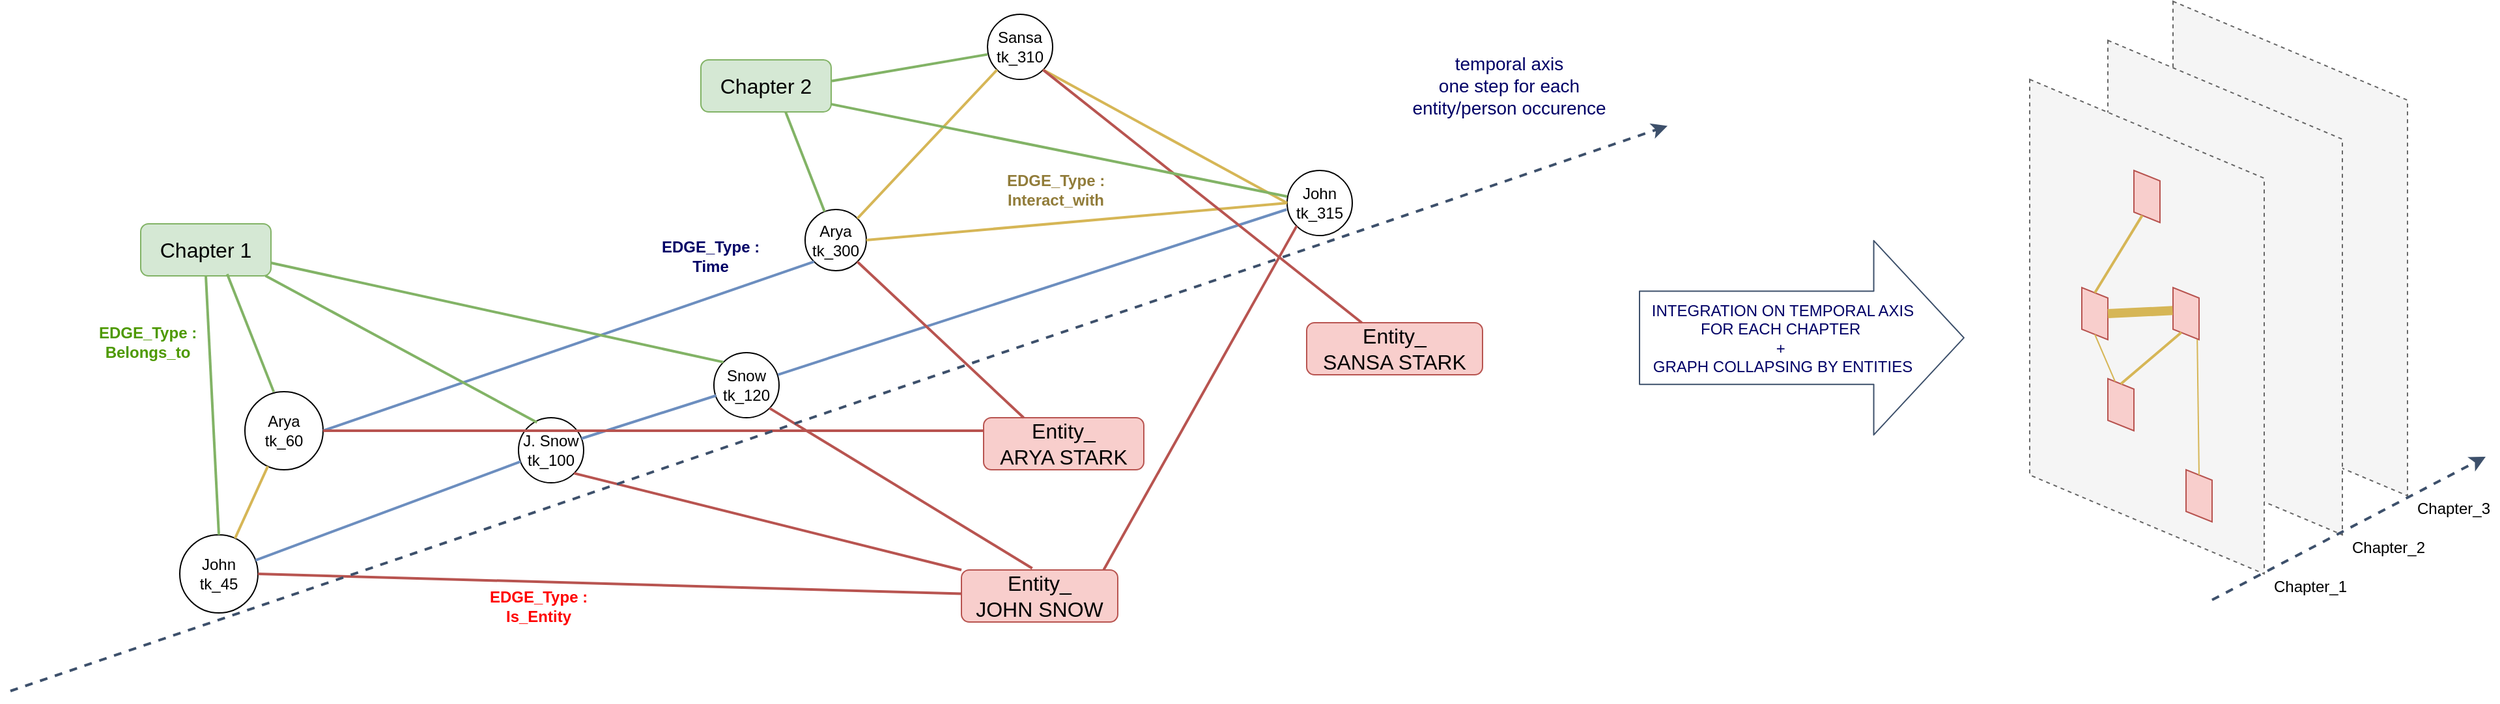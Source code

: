 <mxfile version="12.7.7" type="device"><diagram name="Page-1" id="b33cb84f-bf7a-9ccf-f142-242d16432e5d"><mxGraphModel dx="2365" dy="1323" grid="1" gridSize="10" guides="1" tooltips="1" connect="1" arrows="1" fold="1" page="1" pageScale="1.5" pageWidth="1169" pageHeight="826" background="#ffffff" math="0" shadow="0"><root><mxCell id="0" style=";html=1;"/><mxCell id="1" style=";html=1;" parent="0"/><mxCell id="Dj8tu6ywy8-GpXYuEEK2-50" value="J. Snow&lt;br&gt;tk_100" style="ellipse;whiteSpace=wrap;html=1;aspect=fixed;" vertex="1" parent="1"><mxGeometry x="700" y="710" width="50" height="50" as="geometry"/></mxCell><mxCell id="Dj8tu6ywy8-GpXYuEEK2-66" value="&lt;font color=&quot;#000066&quot; style=&quot;font-size: 14px&quot;&gt;temporal axis&lt;br&gt;one step for each &lt;br&gt;entity/person occurence&lt;br&gt;&lt;/font&gt;" style="text;html=1;align=center;verticalAlign=middle;resizable=0;points=[];autosize=1;" vertex="1" parent="1"><mxGeometry x="1380" y="430" width="160" height="50" as="geometry"/></mxCell><mxCell id="Dj8tu6ywy8-GpXYuEEK2-67" value="John&lt;br&gt;tk_45" style="ellipse;whiteSpace=wrap;html=1;aspect=fixed;" vertex="1" parent="1"><mxGeometry x="440" y="800" width="60" height="60" as="geometry"/></mxCell><mxCell id="Dj8tu6ywy8-GpXYuEEK2-72" value="Arya&lt;br&gt;tk_60" style="ellipse;whiteSpace=wrap;html=1;aspect=fixed;" vertex="1" parent="1"><mxGeometry x="490" y="690" width="60" height="60" as="geometry"/></mxCell><mxCell id="Dj8tu6ywy8-GpXYuEEK2-75" value="" style="endArrow=none;html=1;strokeWidth=2;fillColor=#fff2cc;strokeColor=#d6b656;" edge="1" parent="1" source="Dj8tu6ywy8-GpXYuEEK2-72" target="Dj8tu6ywy8-GpXYuEEK2-67"><mxGeometry width="50" height="50" relative="1" as="geometry"><mxPoint x="530" y="721" as="sourcePoint"/><mxPoint x="641.415" y="671.359" as="targetPoint"/></mxGeometry></mxCell><mxCell id="Dj8tu6ywy8-GpXYuEEK2-79" value="" style="endArrow=none;html=1;strokeWidth=2;fillColor=#dae8fc;strokeColor=#6c8ebf;" edge="1" parent="1" source="Dj8tu6ywy8-GpXYuEEK2-67" target="Dj8tu6ywy8-GpXYuEEK2-50"><mxGeometry width="50" height="50" relative="1" as="geometry"><mxPoint x="550" y="750" as="sourcePoint"/><mxPoint x="600" y="700" as="targetPoint"/></mxGeometry></mxCell><mxCell id="Dj8tu6ywy8-GpXYuEEK2-81" value="Snow&lt;br&gt;tk_120" style="ellipse;whiteSpace=wrap;html=1;aspect=fixed;" vertex="1" parent="1"><mxGeometry x="850" y="660" width="50" height="50" as="geometry"/></mxCell><mxCell id="Dj8tu6ywy8-GpXYuEEK2-82" value="" style="endArrow=none;html=1;strokeWidth=2;fillColor=#dae8fc;strokeColor=#6c8ebf;entryX=0.033;entryY=0.66;entryDx=0;entryDy=0;entryPerimeter=0;exitX=0.967;exitY=0.32;exitDx=0;exitDy=0;exitPerimeter=0;" edge="1" parent="1" source="Dj8tu6ywy8-GpXYuEEK2-50" target="Dj8tu6ywy8-GpXYuEEK2-81"><mxGeometry width="50" height="50" relative="1" as="geometry"><mxPoint x="760" y="720" as="sourcePoint"/><mxPoint x="871" y="685" as="targetPoint"/></mxGeometry></mxCell><mxCell id="Dj8tu6ywy8-GpXYuEEK2-85" value="&lt;span style=&quot;white-space: normal&quot;&gt;Arya&lt;br&gt;&lt;/span&gt;tk_300" style="ellipse;whiteSpace=wrap;html=1;aspect=fixed;" vertex="1" parent="1"><mxGeometry x="920" y="550" width="47" height="47" as="geometry"/></mxCell><mxCell id="Dj8tu6ywy8-GpXYuEEK2-86" value="" style="endArrow=none;html=1;strokeWidth=2;exitX=1;exitY=0.5;exitDx=0;exitDy=0;entryX=0;entryY=1;entryDx=0;entryDy=0;fillColor=#dae8fc;strokeColor=#6c8ebf;" edge="1" parent="1" source="Dj8tu6ywy8-GpXYuEEK2-72" target="Dj8tu6ywy8-GpXYuEEK2-85"><mxGeometry width="50" height="50" relative="1" as="geometry"><mxPoint x="710" y="590" as="sourcePoint"/><mxPoint x="760" y="540" as="targetPoint"/></mxGeometry></mxCell><mxCell id="Dj8tu6ywy8-GpXYuEEK2-88" value="Sansa&lt;br&gt;tk_310" style="ellipse;whiteSpace=wrap;html=1;aspect=fixed;" vertex="1" parent="1"><mxGeometry x="1060" y="400" width="50" height="50" as="geometry"/></mxCell><mxCell id="Dj8tu6ywy8-GpXYuEEK2-89" value="" style="endArrow=none;html=1;strokeWidth=2;exitX=1;exitY=0;exitDx=0;exitDy=0;entryX=0;entryY=1;entryDx=0;entryDy=0;fillColor=#fff2cc;strokeColor=#d6b656;" edge="1" parent="1" source="Dj8tu6ywy8-GpXYuEEK2-85" target="Dj8tu6ywy8-GpXYuEEK2-88"><mxGeometry width="50" height="50" relative="1" as="geometry"><mxPoint x="1000" y="490" as="sourcePoint"/><mxPoint x="1050" y="440" as="targetPoint"/></mxGeometry></mxCell><mxCell id="Dj8tu6ywy8-GpXYuEEK2-91" value="John&lt;br&gt;tk_315" style="ellipse;whiteSpace=wrap;html=1;aspect=fixed;" vertex="1" parent="1"><mxGeometry x="1290" y="520" width="50" height="50" as="geometry"/></mxCell><mxCell id="Dj8tu6ywy8-GpXYuEEK2-92" value="" style="endArrow=none;html=1;strokeWidth=2;exitX=0;exitY=0.5;exitDx=0;exitDy=0;entryX=1;entryY=1;entryDx=0;entryDy=0;fillColor=#fff2cc;strokeColor=#d6b656;" edge="1" parent="1" source="Dj8tu6ywy8-GpXYuEEK2-91" target="Dj8tu6ywy8-GpXYuEEK2-88"><mxGeometry width="50" height="50" relative="1" as="geometry"><mxPoint x="850" y="450" as="sourcePoint"/><mxPoint x="900" y="400" as="targetPoint"/></mxGeometry></mxCell><mxCell id="Dj8tu6ywy8-GpXYuEEK2-93" value="" style="endArrow=none;html=1;strokeWidth=2;fillColor=#dae8fc;strokeColor=#6c8ebf;exitX=0.984;exitY=0.338;exitDx=0;exitDy=0;exitPerimeter=0;entryX=-0.008;entryY=0.6;entryDx=0;entryDy=0;entryPerimeter=0;" edge="1" parent="1" source="Dj8tu6ywy8-GpXYuEEK2-81" target="Dj8tu6ywy8-GpXYuEEK2-91"><mxGeometry width="50" height="50" relative="1" as="geometry"><mxPoint x="896" y="670" as="sourcePoint"/><mxPoint x="1294" y="540" as="targetPoint"/></mxGeometry></mxCell><mxCell id="Dj8tu6ywy8-GpXYuEEK2-94" value="" style="endArrow=none;html=1;strokeWidth=2;entryX=1;entryY=0.5;entryDx=0;entryDy=0;exitX=0;exitY=0.5;exitDx=0;exitDy=0;fillColor=#fff2cc;strokeColor=#d6b656;" edge="1" parent="1" source="Dj8tu6ywy8-GpXYuEEK2-91" target="Dj8tu6ywy8-GpXYuEEK2-85"><mxGeometry width="50" height="50" relative="1" as="geometry"><mxPoint x="720" y="710" as="sourcePoint"/><mxPoint x="770" y="660" as="targetPoint"/></mxGeometry></mxCell><mxCell id="Dj8tu6ywy8-GpXYuEEK2-95" value="" style="endArrow=none;html=1;strokeWidth=2;exitX=1;exitY=0.5;exitDx=0;exitDy=0;fillColor=#f8cecc;strokeColor=#b85450;" edge="1" parent="1" source="Dj8tu6ywy8-GpXYuEEK2-67" target="Dj8tu6ywy8-GpXYuEEK2-96"><mxGeometry width="50" height="50" relative="1" as="geometry"><mxPoint x="560" y="580" as="sourcePoint"/><mxPoint x="830" y="930" as="targetPoint"/></mxGeometry></mxCell><mxCell id="Dj8tu6ywy8-GpXYuEEK2-96" value="&lt;font style=&quot;font-size: 16px&quot;&gt;Entity_ &lt;br&gt;JOHN SNOW&lt;/font&gt;" style="rounded=1;whiteSpace=wrap;html=1;fillColor=#f8cecc;strokeColor=#b85450;" vertex="1" parent="1"><mxGeometry x="1040" y="827" width="120" height="40" as="geometry"/></mxCell><mxCell id="Dj8tu6ywy8-GpXYuEEK2-98" value="" style="endArrow=none;html=1;strokeWidth=2;exitX=0;exitY=0;exitDx=0;exitDy=0;entryX=1;entryY=1;entryDx=0;entryDy=0;fillColor=#f8cecc;strokeColor=#b85450;" edge="1" parent="1" source="Dj8tu6ywy8-GpXYuEEK2-96" target="Dj8tu6ywy8-GpXYuEEK2-50"><mxGeometry width="50" height="50" relative="1" as="geometry"><mxPoint x="600" y="740" as="sourcePoint"/><mxPoint x="650" y="690" as="targetPoint"/></mxGeometry></mxCell><mxCell id="Dj8tu6ywy8-GpXYuEEK2-99" value="" style="endArrow=none;html=1;strokeWidth=2;exitX=0.453;exitY=-0.032;exitDx=0;exitDy=0;entryX=1;entryY=1;entryDx=0;entryDy=0;fillColor=#f8cecc;strokeColor=#b85450;exitPerimeter=0;" edge="1" parent="1" source="Dj8tu6ywy8-GpXYuEEK2-96" target="Dj8tu6ywy8-GpXYuEEK2-81"><mxGeometry width="50" height="50" relative="1" as="geometry"><mxPoint x="810" y="900" as="sourcePoint"/><mxPoint x="755" y="750" as="targetPoint"/></mxGeometry></mxCell><mxCell id="Dj8tu6ywy8-GpXYuEEK2-100" value="" style="endArrow=none;html=1;strokeWidth=2;exitX=0.91;exitY=-0.004;exitDx=0;exitDy=0;entryX=0;entryY=1;entryDx=0;entryDy=0;fillColor=#f8cecc;strokeColor=#b85450;exitPerimeter=0;" edge="1" parent="1" source="Dj8tu6ywy8-GpXYuEEK2-96" target="Dj8tu6ywy8-GpXYuEEK2-91"><mxGeometry width="50" height="50" relative="1" as="geometry"><mxPoint x="835" y="900" as="sourcePoint"/><mxPoint x="895" y="700" as="targetPoint"/></mxGeometry></mxCell><mxCell id="Dj8tu6ywy8-GpXYuEEK2-104" value="&lt;font style=&quot;font-size: 16px&quot;&gt;Entity_&lt;br&gt;ARYA STARK&lt;br&gt;&lt;/font&gt;" style="rounded=1;whiteSpace=wrap;html=1;fillColor=#f8cecc;strokeColor=#b85450;" vertex="1" parent="1"><mxGeometry x="1057" y="710" width="123" height="40" as="geometry"/></mxCell><mxCell id="Dj8tu6ywy8-GpXYuEEK2-105" value="" style="endArrow=none;html=1;strokeWidth=2;exitX=1;exitY=0.5;exitDx=0;exitDy=0;fillColor=#f8cecc;strokeColor=#b85450;entryX=0;entryY=0.25;entryDx=0;entryDy=0;" edge="1" parent="1" source="Dj8tu6ywy8-GpXYuEEK2-72" target="Dj8tu6ywy8-GpXYuEEK2-104"><mxGeometry width="50" height="50" relative="1" as="geometry"><mxPoint x="490" y="825" as="sourcePoint"/><mxPoint x="1050" y="854.377" as="targetPoint"/></mxGeometry></mxCell><mxCell id="Dj8tu6ywy8-GpXYuEEK2-106" value="" style="endArrow=none;html=1;strokeWidth=2;exitX=1;exitY=1;exitDx=0;exitDy=0;fillColor=#f8cecc;strokeColor=#b85450;entryX=0.25;entryY=0;entryDx=0;entryDy=0;" edge="1" parent="1" source="Dj8tu6ywy8-GpXYuEEK2-85" target="Dj8tu6ywy8-GpXYuEEK2-104"><mxGeometry width="50" height="50" relative="1" as="geometry"><mxPoint x="560" y="715" as="sourcePoint"/><mxPoint x="1206" y="780" as="targetPoint"/></mxGeometry></mxCell><mxCell id="Dj8tu6ywy8-GpXYuEEK2-107" value="&lt;font style=&quot;font-size: 16px&quot;&gt;Entity_&lt;br&gt;SANSA STARK&lt;br&gt;&lt;/font&gt;" style="rounded=1;whiteSpace=wrap;html=1;fillColor=#f8cecc;strokeColor=#b85450;" vertex="1" parent="1"><mxGeometry x="1305" y="637" width="135" height="40" as="geometry"/></mxCell><mxCell id="Dj8tu6ywy8-GpXYuEEK2-108" value="" style="endArrow=none;html=1;strokeWidth=2;entryX=1;entryY=1;entryDx=0;entryDy=0;fillColor=#f8cecc;strokeColor=#b85450;" edge="1" parent="1" source="Dj8tu6ywy8-GpXYuEEK2-107" target="Dj8tu6ywy8-GpXYuEEK2-88"><mxGeometry width="50" height="50" relative="1" as="geometry"><mxPoint x="1141" y="836.84" as="sourcePoint"/><mxPoint x="1304.393" y="555.607" as="targetPoint"/></mxGeometry></mxCell><mxCell id="Dj8tu6ywy8-GpXYuEEK2-109" value="&lt;font style=&quot;font-size: 16px&quot;&gt;Chapter 1&lt;/font&gt;" style="rounded=1;whiteSpace=wrap;html=1;fillColor=#d5e8d4;strokeColor=#82b366;" vertex="1" parent="1"><mxGeometry x="410" y="561" width="100" height="40" as="geometry"/></mxCell><mxCell id="Dj8tu6ywy8-GpXYuEEK2-111" value="&lt;font style=&quot;font-size: 16px&quot;&gt;Chapter 2&lt;/font&gt;" style="rounded=1;whiteSpace=wrap;html=1;fillColor=#d5e8d4;strokeColor=#82b366;" vertex="1" parent="1"><mxGeometry x="840" y="435" width="100" height="40" as="geometry"/></mxCell><mxCell id="Dj8tu6ywy8-GpXYuEEK2-115" value="" style="endArrow=classic;html=1;strokeWidth=2;dashed=1;fillColor=#dae8fc;strokeColor=#3D506B;" edge="1" parent="1"><mxGeometry width="50" height="50" relative="1" as="geometry"><mxPoint x="310" y="920" as="sourcePoint"/><mxPoint x="1582" y="485.75" as="targetPoint"/></mxGeometry></mxCell><mxCell id="Dj8tu6ywy8-GpXYuEEK2-116" value="" style="endArrow=none;html=1;strokeColor=#82b366;strokeWidth=2;fillColor=#d5e8d4;entryX=0.5;entryY=1;entryDx=0;entryDy=0;exitX=0.5;exitY=0;exitDx=0;exitDy=0;" edge="1" parent="1" source="Dj8tu6ywy8-GpXYuEEK2-67" target="Dj8tu6ywy8-GpXYuEEK2-109"><mxGeometry width="50" height="50" relative="1" as="geometry"><mxPoint x="740" y="490" as="sourcePoint"/><mxPoint x="790" y="440" as="targetPoint"/></mxGeometry></mxCell><mxCell id="Dj8tu6ywy8-GpXYuEEK2-117" value="" style="endArrow=none;html=1;strokeColor=#82b366;strokeWidth=2;fillColor=#d5e8d4;exitX=0.369;exitY=0.003;exitDx=0;exitDy=0;entryX=0.664;entryY=0.965;entryDx=0;entryDy=0;entryPerimeter=0;exitPerimeter=0;" edge="1" parent="1" source="Dj8tu6ywy8-GpXYuEEK2-72" target="Dj8tu6ywy8-GpXYuEEK2-109"><mxGeometry width="50" height="50" relative="1" as="geometry"><mxPoint x="475.0" y="810.0" as="sourcePoint"/><mxPoint x="470" y="455" as="targetPoint"/></mxGeometry></mxCell><mxCell id="Dj8tu6ywy8-GpXYuEEK2-118" value="" style="endArrow=none;html=1;strokeColor=#82b366;strokeWidth=2;fillColor=#d5e8d4;exitX=0.284;exitY=0.072;exitDx=0;exitDy=0;entryX=0.957;entryY=0.997;entryDx=0;entryDy=0;entryPerimeter=0;exitPerimeter=0;" edge="1" parent="1" source="Dj8tu6ywy8-GpXYuEEK2-50" target="Dj8tu6ywy8-GpXYuEEK2-109"><mxGeometry width="50" height="50" relative="1" as="geometry"><mxPoint x="545" y="700" as="sourcePoint"/><mxPoint x="460" y="450" as="targetPoint"/></mxGeometry></mxCell><mxCell id="Dj8tu6ywy8-GpXYuEEK2-119" value="" style="endArrow=none;html=1;strokeColor=#82b366;strokeWidth=2;fillColor=#d5e8d4;exitX=0;exitY=0;exitDx=0;exitDy=0;entryX=1;entryY=0.75;entryDx=0;entryDy=0;" edge="1" parent="1" source="Dj8tu6ywy8-GpXYuEEK2-81" target="Dj8tu6ywy8-GpXYuEEK2-109"><mxGeometry width="50" height="50" relative="1" as="geometry"><mxPoint x="755" y="720.0" as="sourcePoint"/><mxPoint x="495" y="465" as="targetPoint"/></mxGeometry></mxCell><mxCell id="Dj8tu6ywy8-GpXYuEEK2-120" value="" style="endArrow=none;html=1;strokeColor=#82b366;strokeWidth=2;fillColor=#d5e8d4;entryX=0.65;entryY=1;entryDx=0;entryDy=0;entryPerimeter=0;" edge="1" parent="1" source="Dj8tu6ywy8-GpXYuEEK2-85" target="Dj8tu6ywy8-GpXYuEEK2-111"><mxGeometry width="50" height="50" relative="1" as="geometry"><mxPoint x="910" y="560" as="sourcePoint"/><mxPoint x="940" y="370" as="targetPoint"/></mxGeometry></mxCell><mxCell id="Dj8tu6ywy8-GpXYuEEK2-121" value="" style="endArrow=none;html=1;strokeColor=#82b366;strokeWidth=2;fillColor=#d5e8d4;exitX=0;exitY=0.616;exitDx=0;exitDy=0;entryX=1.005;entryY=0.407;entryDx=0;entryDy=0;entryPerimeter=0;exitPerimeter=0;" edge="1" parent="1" source="Dj8tu6ywy8-GpXYuEEK2-88" target="Dj8tu6ywy8-GpXYuEEK2-111"><mxGeometry width="50" height="50" relative="1" as="geometry"><mxPoint x="961.079" y="560.028" as="sourcePoint"/><mxPoint x="950" y="380" as="targetPoint"/></mxGeometry></mxCell><mxCell id="Dj8tu6ywy8-GpXYuEEK2-122" value="" style="endArrow=none;html=1;strokeColor=#82b366;strokeWidth=2;fillColor=#d5e8d4;exitX=0;exitY=0.4;exitDx=0;exitDy=0;entryX=0.995;entryY=0.848;entryDx=0;entryDy=0;entryPerimeter=0;exitPerimeter=0;" edge="1" parent="1" source="Dj8tu6ywy8-GpXYuEEK2-91" target="Dj8tu6ywy8-GpXYuEEK2-111"><mxGeometry width="50" height="50" relative="1" as="geometry"><mxPoint x="1299.393" y="520.693" as="sourcePoint"/><mxPoint x="1196" y="483.3" as="targetPoint"/></mxGeometry></mxCell><mxCell id="Dj8tu6ywy8-GpXYuEEK2-127" value="&lt;b&gt;&lt;font color=&quot;#4d9900&quot;&gt;EDGE_Type : &lt;br&gt;Belongs_to&lt;/font&gt;&lt;/b&gt;" style="text;html=1;align=center;verticalAlign=middle;resizable=0;points=[];autosize=1;" vertex="1" parent="1"><mxGeometry x="370" y="637" width="90" height="30" as="geometry"/></mxCell><mxCell id="Dj8tu6ywy8-GpXYuEEK2-129" value="&lt;b&gt;&lt;font color=&quot;#ff0000&quot;&gt;EDGE_Type : &lt;br&gt;Is_Entity&lt;/font&gt;&lt;/b&gt;" style="text;html=1;align=center;verticalAlign=middle;resizable=0;points=[];autosize=1;" vertex="1" parent="1"><mxGeometry x="670" y="840" width="90" height="30" as="geometry"/></mxCell><mxCell id="Dj8tu6ywy8-GpXYuEEK2-130" value="&lt;b&gt;&lt;font color=&quot;#917c3a&quot;&gt;EDGE_Type : &lt;br&gt;Interact_with&lt;/font&gt;&lt;/b&gt;" style="text;html=1;align=center;verticalAlign=middle;resizable=0;points=[];autosize=1;" vertex="1" parent="1"><mxGeometry x="1067" y="520" width="90" height="30" as="geometry"/></mxCell><mxCell id="Dj8tu6ywy8-GpXYuEEK2-131" value="&lt;b&gt;&lt;font color=&quot;#000066&quot;&gt;EDGE_Type : &lt;br&gt;Time&lt;/font&gt;&lt;/b&gt;" style="text;html=1;align=center;verticalAlign=middle;resizable=0;points=[];autosize=1;" vertex="1" parent="1"><mxGeometry x="802" y="571" width="90" height="30" as="geometry"/></mxCell><mxCell id="Dj8tu6ywy8-GpXYuEEK2-171" value="" style="shape=parallelogram;perimeter=parallelogramPerimeter;whiteSpace=wrap;html=1;dashed=1;strokeColor=#666666;direction=south;fillColor=#f5f5f5;fontColor=#333333;" vertex="1" parent="1"><mxGeometry x="1970" y="390" width="180" height="380" as="geometry"/></mxCell><mxCell id="Dj8tu6ywy8-GpXYuEEK2-172" value="" style="shape=parallelogram;perimeter=parallelogramPerimeter;whiteSpace=wrap;html=1;dashed=1;strokeColor=#666666;direction=south;fillColor=#f5f5f5;fontColor=#333333;" vertex="1" parent="1"><mxGeometry x="1920" y="420" width="180" height="380" as="geometry"/></mxCell><mxCell id="Dj8tu6ywy8-GpXYuEEK2-173" value="" style="shape=parallelogram;perimeter=parallelogramPerimeter;whiteSpace=wrap;html=1;strokeColor=#b85450;direction=north;fillColor=#f8cecc;" vertex="1" parent="1"><mxGeometry x="1970" y="500" width="20" height="40" as="geometry"/></mxCell><mxCell id="Dj8tu6ywy8-GpXYuEEK2-174" value="" style="shape=parallelogram;perimeter=parallelogramPerimeter;whiteSpace=wrap;html=1;strokeColor=#b85450;direction=north;fillColor=#f8cecc;" vertex="1" parent="1"><mxGeometry x="2000" y="590" width="20" height="40" as="geometry"/></mxCell><mxCell id="Dj8tu6ywy8-GpXYuEEK2-175" value="" style="shape=parallelogram;perimeter=parallelogramPerimeter;whiteSpace=wrap;html=1;strokeColor=#b85450;direction=north;fillColor=#f8cecc;" vertex="1" parent="1"><mxGeometry x="1930" y="590" width="20" height="40" as="geometry"/></mxCell><mxCell id="Dj8tu6ywy8-GpXYuEEK2-176" value="" style="shape=parallelogram;perimeter=parallelogramPerimeter;whiteSpace=wrap;html=1;strokeColor=#b85450;direction=north;fillColor=#f8cecc;" vertex="1" parent="1"><mxGeometry x="2010" y="730" width="20" height="40" as="geometry"/></mxCell><mxCell id="Dj8tu6ywy8-GpXYuEEK2-177" value="" style="shape=parallelogram;perimeter=parallelogramPerimeter;whiteSpace=wrap;html=1;strokeColor=#b85450;direction=north;fillColor=#f8cecc;" vertex="1" parent="1"><mxGeometry x="1950" y="660" width="20" height="40" as="geometry"/></mxCell><mxCell id="Dj8tu6ywy8-GpXYuEEK2-178" value="" style="endArrow=none;html=1;strokeColor=#d6b656;strokeWidth=2;entryX=0;entryY=0.25;entryDx=0;entryDy=0;exitX=1;exitY=0.5;exitDx=0;exitDy=0;fillColor=#fff2cc;" edge="1" parent="1" source="Dj8tu6ywy8-GpXYuEEK2-175" target="Dj8tu6ywy8-GpXYuEEK2-173"><mxGeometry width="50" height="50" relative="1" as="geometry"><mxPoint x="1930" y="590" as="sourcePoint"/><mxPoint x="1980" y="540" as="targetPoint"/></mxGeometry></mxCell><mxCell id="Dj8tu6ywy8-GpXYuEEK2-179" value="" style="endArrow=none;html=1;strokeColor=#d6b656;strokeWidth=7;exitX=0.5;exitY=1;exitDx=0;exitDy=0;entryX=0.558;entryY=-0.012;entryDx=0;entryDy=0;entryPerimeter=0;fillColor=#fff2cc;curved=1;" edge="1" parent="1" source="Dj8tu6ywy8-GpXYuEEK2-175" target="Dj8tu6ywy8-GpXYuEEK2-174"><mxGeometry width="50" height="50" relative="1" as="geometry"><mxPoint x="2000" y="610" as="sourcePoint"/><mxPoint x="2050" y="560" as="targetPoint"/></mxGeometry></mxCell><mxCell id="Dj8tu6ywy8-GpXYuEEK2-180" value="" style="endArrow=none;html=1;strokeColor=#d6b656;strokeWidth=2;entryX=0;entryY=0.25;entryDx=0;entryDy=0;fillColor=#fff2cc;exitX=1;exitY=0.5;exitDx=0;exitDy=0;" edge="1" parent="1" source="Dj8tu6ywy8-GpXYuEEK2-177" target="Dj8tu6ywy8-GpXYuEEK2-174"><mxGeometry width="50" height="50" relative="1" as="geometry"><mxPoint x="1960" y="670" as="sourcePoint"/><mxPoint x="2010" y="620" as="targetPoint"/></mxGeometry></mxCell><mxCell id="Dj8tu6ywy8-GpXYuEEK2-181" value="" style="endArrow=none;html=1;strokeColor=#d6b656;strokeWidth=1;fillColor=#fff2cc;entryX=-0.001;entryY=0.93;entryDx=0;entryDy=0;entryPerimeter=0;exitX=1;exitY=0.5;exitDx=0;exitDy=0;" edge="1" parent="1" source="Dj8tu6ywy8-GpXYuEEK2-176" target="Dj8tu6ywy8-GpXYuEEK2-174"><mxGeometry width="50" height="50" relative="1" as="geometry"><mxPoint x="2000" y="690" as="sourcePoint"/><mxPoint x="2050" y="640" as="targetPoint"/></mxGeometry></mxCell><mxCell id="Dj8tu6ywy8-GpXYuEEK2-182" value="" style="endArrow=none;html=1;strokeColor=#d6b656;strokeWidth=1;entryX=0;entryY=0.5;entryDx=0;entryDy=0;exitX=1;exitY=0.25;exitDx=0;exitDy=0;fillColor=#fff2cc;" edge="1" parent="1" source="Dj8tu6ywy8-GpXYuEEK2-177" target="Dj8tu6ywy8-GpXYuEEK2-175"><mxGeometry width="50" height="50" relative="1" as="geometry"><mxPoint x="1970" y="700" as="sourcePoint"/><mxPoint x="2020" y="650" as="targetPoint"/></mxGeometry></mxCell><mxCell id="Dj8tu6ywy8-GpXYuEEK2-183" value="" style="shape=parallelogram;perimeter=parallelogramPerimeter;whiteSpace=wrap;html=1;dashed=1;strokeColor=#666666;direction=south;fillColor=#f5f5f5;fontColor=#333333;" vertex="1" parent="1"><mxGeometry x="1860" y="450" width="180" height="380" as="geometry"/></mxCell><mxCell id="Dj8tu6ywy8-GpXYuEEK2-184" value="" style="shape=parallelogram;perimeter=parallelogramPerimeter;whiteSpace=wrap;html=1;strokeColor=#b85450;direction=north;fillColor=#f8cecc;" vertex="1" parent="1"><mxGeometry x="1940" y="520" width="20" height="40" as="geometry"/></mxCell><mxCell id="Dj8tu6ywy8-GpXYuEEK2-185" value="" style="shape=parallelogram;perimeter=parallelogramPerimeter;whiteSpace=wrap;html=1;strokeColor=#b85450;direction=north;fillColor=#f8cecc;" vertex="1" parent="1"><mxGeometry x="1970" y="610" width="20" height="40" as="geometry"/></mxCell><mxCell id="Dj8tu6ywy8-GpXYuEEK2-186" value="" style="shape=parallelogram;perimeter=parallelogramPerimeter;whiteSpace=wrap;html=1;strokeColor=#b85450;direction=north;fillColor=#f8cecc;" vertex="1" parent="1"><mxGeometry x="1900" y="610" width="20" height="40" as="geometry"/></mxCell><mxCell id="Dj8tu6ywy8-GpXYuEEK2-187" value="" style="shape=parallelogram;perimeter=parallelogramPerimeter;whiteSpace=wrap;html=1;strokeColor=#b85450;direction=north;fillColor=#f8cecc;" vertex="1" parent="1"><mxGeometry x="1980" y="750" width="20" height="40" as="geometry"/></mxCell><mxCell id="Dj8tu6ywy8-GpXYuEEK2-188" value="" style="shape=parallelogram;perimeter=parallelogramPerimeter;whiteSpace=wrap;html=1;strokeColor=#b85450;direction=north;fillColor=#f8cecc;" vertex="1" parent="1"><mxGeometry x="1920" y="680" width="20" height="40" as="geometry"/></mxCell><mxCell id="Dj8tu6ywy8-GpXYuEEK2-189" value="" style="endArrow=none;html=1;strokeColor=#d6b656;strokeWidth=2;entryX=0;entryY=0.25;entryDx=0;entryDy=0;exitX=1;exitY=0.5;exitDx=0;exitDy=0;fillColor=#fff2cc;" edge="1" parent="1" source="Dj8tu6ywy8-GpXYuEEK2-186" target="Dj8tu6ywy8-GpXYuEEK2-184"><mxGeometry width="50" height="50" relative="1" as="geometry"><mxPoint x="1900" y="610" as="sourcePoint"/><mxPoint x="1950" y="560" as="targetPoint"/></mxGeometry></mxCell><mxCell id="Dj8tu6ywy8-GpXYuEEK2-190" value="" style="endArrow=none;html=1;strokeColor=#d6b656;strokeWidth=7;exitX=0.5;exitY=1;exitDx=0;exitDy=0;entryX=0.558;entryY=-0.012;entryDx=0;entryDy=0;entryPerimeter=0;fillColor=#fff2cc;curved=1;" edge="1" parent="1" source="Dj8tu6ywy8-GpXYuEEK2-186" target="Dj8tu6ywy8-GpXYuEEK2-185"><mxGeometry width="50" height="50" relative="1" as="geometry"><mxPoint x="1970" y="630" as="sourcePoint"/><mxPoint x="2020" y="580" as="targetPoint"/></mxGeometry></mxCell><mxCell id="Dj8tu6ywy8-GpXYuEEK2-191" value="" style="endArrow=none;html=1;strokeColor=#d6b656;strokeWidth=2;entryX=0;entryY=0.25;entryDx=0;entryDy=0;fillColor=#fff2cc;exitX=1;exitY=0.5;exitDx=0;exitDy=0;" edge="1" parent="1" source="Dj8tu6ywy8-GpXYuEEK2-188" target="Dj8tu6ywy8-GpXYuEEK2-185"><mxGeometry width="50" height="50" relative="1" as="geometry"><mxPoint x="1930" y="690" as="sourcePoint"/><mxPoint x="1980" y="640" as="targetPoint"/></mxGeometry></mxCell><mxCell id="Dj8tu6ywy8-GpXYuEEK2-192" value="" style="endArrow=none;html=1;strokeColor=#d6b656;strokeWidth=1;fillColor=#fff2cc;entryX=-0.001;entryY=0.93;entryDx=0;entryDy=0;entryPerimeter=0;exitX=1;exitY=0.5;exitDx=0;exitDy=0;" edge="1" parent="1" source="Dj8tu6ywy8-GpXYuEEK2-187" target="Dj8tu6ywy8-GpXYuEEK2-185"><mxGeometry width="50" height="50" relative="1" as="geometry"><mxPoint x="1970" y="710" as="sourcePoint"/><mxPoint x="2020" y="660" as="targetPoint"/></mxGeometry></mxCell><mxCell id="Dj8tu6ywy8-GpXYuEEK2-193" value="" style="endArrow=none;html=1;strokeColor=#d6b656;strokeWidth=1;entryX=0;entryY=0.5;entryDx=0;entryDy=0;exitX=1;exitY=0.25;exitDx=0;exitDy=0;fillColor=#fff2cc;" edge="1" parent="1" source="Dj8tu6ywy8-GpXYuEEK2-188" target="Dj8tu6ywy8-GpXYuEEK2-186"><mxGeometry width="50" height="50" relative="1" as="geometry"><mxPoint x="1940" y="720" as="sourcePoint"/><mxPoint x="1990" y="670" as="targetPoint"/></mxGeometry></mxCell><mxCell id="Dj8tu6ywy8-GpXYuEEK2-194" value="" style="endArrow=classic;html=1;strokeWidth=2;dashed=1;fillColor=#dae8fc;strokeColor=#3D506B;" edge="1" parent="1"><mxGeometry width="50" height="50" relative="1" as="geometry"><mxPoint x="2000" y="850" as="sourcePoint"/><mxPoint x="2210" y="740" as="targetPoint"/></mxGeometry></mxCell><mxCell id="Dj8tu6ywy8-GpXYuEEK2-195" value="Chapter_1" style="text;html=1;align=center;verticalAlign=middle;resizable=0;points=[];autosize=1;" vertex="1" parent="1"><mxGeometry x="2040" y="830" width="70" height="20" as="geometry"/></mxCell><mxCell id="Dj8tu6ywy8-GpXYuEEK2-196" value="Chapter_2" style="text;html=1;align=center;verticalAlign=middle;resizable=0;points=[];autosize=1;" vertex="1" parent="1"><mxGeometry x="2100" y="800" width="70" height="20" as="geometry"/></mxCell><mxCell id="Dj8tu6ywy8-GpXYuEEK2-197" value="Chapter_3" style="text;html=1;align=center;verticalAlign=middle;resizable=0;points=[];autosize=1;" vertex="1" parent="1"><mxGeometry x="2150" y="770" width="70" height="20" as="geometry"/></mxCell><mxCell id="Dj8tu6ywy8-GpXYuEEK2-198" value="" style="shape=flexArrow;endArrow=classic;html=1;strokeColor=#3D506B;strokeWidth=1;endWidth=76.552;endSize=22.738;width=71.724;" edge="1" parent="1"><mxGeometry width="50" height="50" relative="1" as="geometry"><mxPoint x="1560" y="648.57" as="sourcePoint"/><mxPoint x="1810" y="648.57" as="targetPoint"/></mxGeometry></mxCell><mxCell id="Dj8tu6ywy8-GpXYuEEK2-199" value="&lt;font color=&quot;#000066&quot;&gt;INTEGRATION ON TEMPORAL AXIS&lt;br&gt;FOR EACH CHAPTER&amp;nbsp;&lt;br&gt;+&amp;nbsp;&lt;br&gt;GRAPH COLLAPSING BY ENTITIES&lt;/font&gt;" style="text;html=1;align=center;verticalAlign=middle;resizable=0;points=[];labelBackgroundColor=#ffffff;" vertex="1" connectable="0" parent="Dj8tu6ywy8-GpXYuEEK2-198"><mxGeometry x="-0.303" y="-7" relative="1" as="geometry"><mxPoint x="23.1" y="-7" as="offset"/></mxGeometry></mxCell></root></mxGraphModel></diagram></mxfile>
